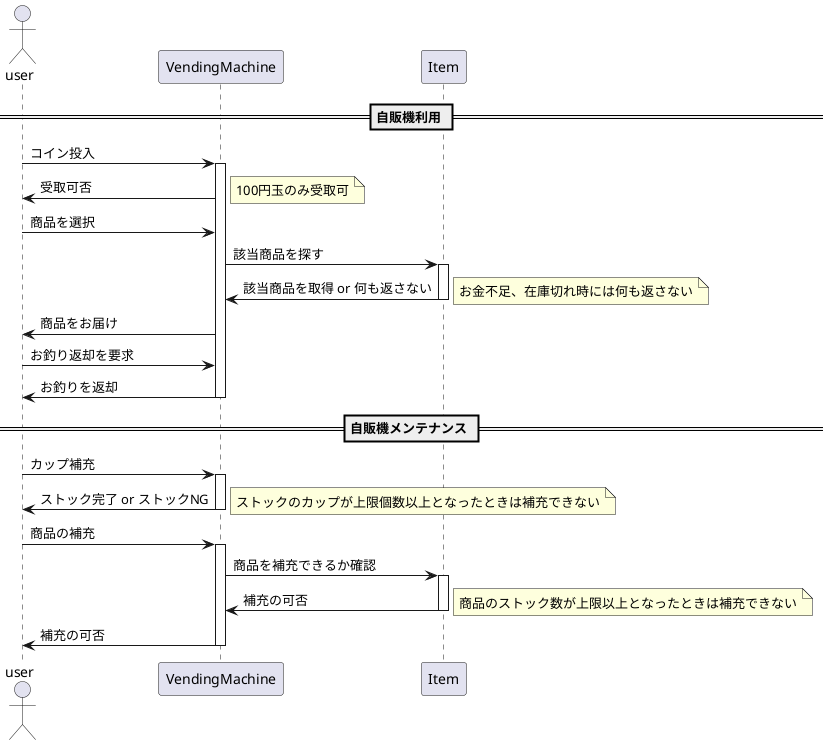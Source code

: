 @startuml
actor user
participant VendingMachine as Machine
participant Item

== 自販機利用 ==
user -> Machine : コイン投入
activate Machine
Machine -> user : 受取可否
note right
100円玉のみ受取可
end note

user -> Machine : 商品を選択
Machine -> Item : 該当商品を探す
activate Item
Item -> Machine : 該当商品を取得 or 何も返さない
note right
お金不足、在庫切れ時には何も返さない
end note
deactivate Item
Machine -> user : 商品をお届け

user -> Machine : お釣り返却を要求
Machine -> user : お釣りを返却
deactivate Machine

== 自販機メンテナンス ==
user -> Machine : カップ補充
activate Machine
Machine -> user : ストック完了 or ストックNG
note right
ストックのカップが上限個数以上となったときは補充できない
end note
deactivate Machine

user -> Machine : 商品の補充
activate Machine
Machine -> Item : 商品を補充できるか確認
activate Item
Item -> Machine : 補充の可否
note right
商品のストック数が上限以上となったときは補充できない
end note
deactivate Item
Machine -> user : 補充の可否
deactivate Machine
@enduml
